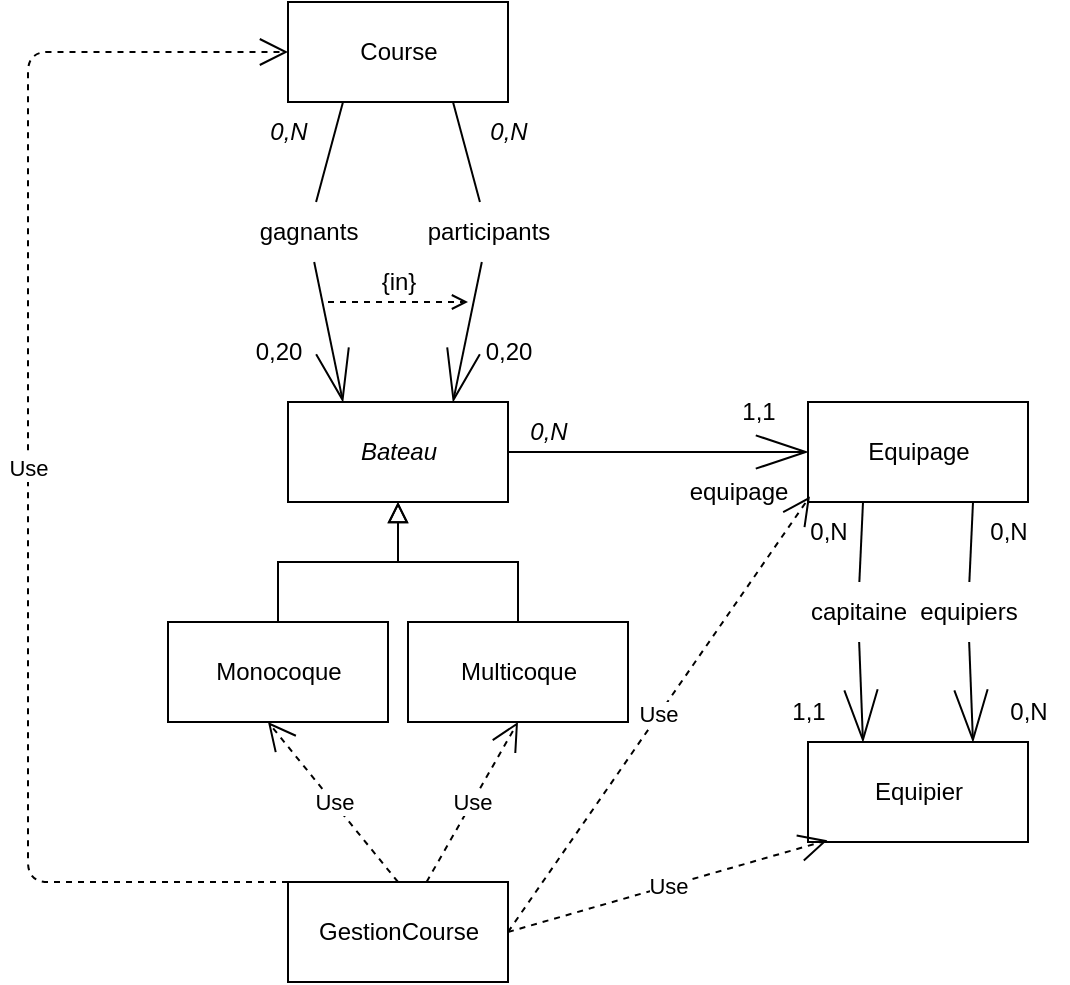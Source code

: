 <mxfile>
    <diagram id="fifKOA1QJe_CGe1lcA9F" name="Page-1">
        <mxGraphModel dx="374" dy="1754" grid="1" gridSize="10" guides="1" tooltips="1" connect="1" arrows="1" fold="1" page="1" pageScale="1" pageWidth="1100" pageHeight="1100" math="0" shadow="0">
            <root>
                <mxCell id="0"/>
                <mxCell id="1" parent="0"/>
                <mxCell id="3" value="&lt;i&gt;Bateau&lt;/i&gt;" style="html=1;" vertex="1" parent="1">
                    <mxGeometry x="210" y="90" width="110" height="50" as="geometry"/>
                </mxCell>
                <mxCell id="4" value="Equipier" style="html=1;" vertex="1" parent="1">
                    <mxGeometry x="470" y="260" width="110" height="50" as="geometry"/>
                </mxCell>
                <mxCell id="5" value="Equipage" style="html=1;" vertex="1" parent="1">
                    <mxGeometry x="470" y="90" width="110" height="50" as="geometry"/>
                </mxCell>
                <mxCell id="6" value="Monocoque" style="html=1;" vertex="1" parent="1">
                    <mxGeometry x="150" y="200" width="110" height="50" as="geometry"/>
                </mxCell>
                <mxCell id="7" value="Multicoque" style="html=1;" vertex="1" parent="1">
                    <mxGeometry x="270" y="200" width="110" height="50" as="geometry"/>
                </mxCell>
                <mxCell id="8" value="Course" style="html=1;" vertex="1" parent="1">
                    <mxGeometry x="210" y="-110" width="110" height="50" as="geometry"/>
                </mxCell>
                <mxCell id="9" value="GestionCourse" style="html=1;" vertex="1" parent="1">
                    <mxGeometry x="210" y="330" width="110" height="50" as="geometry"/>
                </mxCell>
                <mxCell id="10" value="" style="edgeStyle=elbowEdgeStyle;elbow=vertical;endArrow=block;html=1;curved=0;rounded=0;endSize=8;startSize=8;exitX=0.5;exitY=0;exitDx=0;exitDy=0;entryX=0.5;entryY=1;entryDx=0;entryDy=0;endFill=0;" edge="1" parent="1" source="6" target="3">
                    <mxGeometry width="50" height="50" relative="1" as="geometry">
                        <mxPoint x="210" y="410" as="sourcePoint"/>
                        <mxPoint x="260" y="360" as="targetPoint"/>
                    </mxGeometry>
                </mxCell>
                <mxCell id="11" value="" style="edgeStyle=elbowEdgeStyle;elbow=vertical;endArrow=block;html=1;curved=0;rounded=0;endSize=8;startSize=8;exitX=0.5;exitY=0;exitDx=0;exitDy=0;endFill=0;" edge="1" parent="1" source="7" target="3">
                    <mxGeometry width="50" height="50" relative="1" as="geometry">
                        <mxPoint x="215.0" y="210" as="sourcePoint"/>
                        <mxPoint x="270" y="160" as="targetPoint"/>
                    </mxGeometry>
                </mxCell>
                <mxCell id="12" value="" style="endArrow=openThin;endFill=0;endSize=24;html=1;exitX=1;exitY=0.5;exitDx=0;exitDy=0;entryX=0;entryY=0.5;entryDx=0;entryDy=0;" edge="1" parent="1" source="3" target="5">
                    <mxGeometry width="160" relative="1" as="geometry">
                        <mxPoint x="360" y="160" as="sourcePoint"/>
                        <mxPoint x="370" y="160" as="targetPoint"/>
                    </mxGeometry>
                </mxCell>
                <mxCell id="14" value="1,1" style="text;html=1;align=center;verticalAlign=middle;resizable=0;points=[];autosize=1;strokeColor=none;fillColor=none;" vertex="1" parent="1">
                    <mxGeometry x="425" y="80" width="40" height="30" as="geometry"/>
                </mxCell>
                <mxCell id="15" value="equipage" style="text;html=1;align=center;verticalAlign=middle;resizable=0;points=[];autosize=1;strokeColor=none;fillColor=none;" vertex="1" parent="1">
                    <mxGeometry x="400" y="120" width="70" height="30" as="geometry"/>
                </mxCell>
                <mxCell id="16" value="" style="endArrow=openThin;endFill=0;endSize=24;html=1;entryX=0.25;entryY=0;entryDx=0;entryDy=0;startArrow=none;" edge="1" parent="1" source="24" target="4">
                    <mxGeometry width="160" relative="1" as="geometry">
                        <mxPoint x="330" y="125" as="sourcePoint"/>
                        <mxPoint x="480" y="125" as="targetPoint"/>
                    </mxGeometry>
                </mxCell>
                <mxCell id="17" value="0,N" style="text;html=1;align=center;verticalAlign=middle;resizable=0;points=[];autosize=1;strokeColor=none;fillColor=none;" vertex="1" parent="1">
                    <mxGeometry x="560" y="230" width="40" height="30" as="geometry"/>
                </mxCell>
                <mxCell id="19" value="&lt;i&gt;0,N&lt;/i&gt;" style="text;html=1;align=center;verticalAlign=middle;resizable=0;points=[];autosize=1;strokeColor=none;fillColor=none;" vertex="1" parent="1">
                    <mxGeometry x="320" y="90" width="40" height="30" as="geometry"/>
                </mxCell>
                <mxCell id="20" value="" style="endArrow=openThin;endFill=0;endSize=24;html=1;entryX=0.75;entryY=0;entryDx=0;entryDy=0;startArrow=none;" edge="1" parent="1" source="26" target="4">
                    <mxGeometry width="160" relative="1" as="geometry">
                        <mxPoint x="507.5" y="150" as="sourcePoint"/>
                        <mxPoint x="507.5" y="270" as="targetPoint"/>
                    </mxGeometry>
                </mxCell>
                <mxCell id="21" value="0,N" style="text;html=1;align=center;verticalAlign=middle;resizable=0;points=[];autosize=1;strokeColor=none;fillColor=none;" vertex="1" parent="1">
                    <mxGeometry x="550" y="140" width="40" height="30" as="geometry"/>
                </mxCell>
                <mxCell id="22" value="1,1" style="text;html=1;align=center;verticalAlign=middle;resizable=0;points=[];autosize=1;strokeColor=none;fillColor=none;" vertex="1" parent="1">
                    <mxGeometry x="450" y="230" width="40" height="30" as="geometry"/>
                </mxCell>
                <mxCell id="23" value="0,N" style="text;html=1;align=center;verticalAlign=middle;resizable=0;points=[];autosize=1;strokeColor=none;fillColor=none;" vertex="1" parent="1">
                    <mxGeometry x="460" y="140" width="40" height="30" as="geometry"/>
                </mxCell>
                <mxCell id="25" value="" style="endArrow=none;endFill=0;endSize=24;html=1;exitX=0.25;exitY=1;exitDx=0;exitDy=0;" edge="1" parent="1" source="5" target="24">
                    <mxGeometry width="160" relative="1" as="geometry">
                        <mxPoint x="497.5" y="140" as="sourcePoint"/>
                        <mxPoint x="497.5" y="260" as="targetPoint"/>
                    </mxGeometry>
                </mxCell>
                <mxCell id="24" value="capitaine" style="text;html=1;align=center;verticalAlign=middle;resizable=0;points=[];autosize=1;strokeColor=none;fillColor=none;" vertex="1" parent="1">
                    <mxGeometry x="460" y="180" width="70" height="30" as="geometry"/>
                </mxCell>
                <mxCell id="27" value="" style="endArrow=none;endFill=0;endSize=24;html=1;exitX=0.75;exitY=1;exitDx=0;exitDy=0;" edge="1" parent="1" source="5" target="26">
                    <mxGeometry width="160" relative="1" as="geometry">
                        <mxPoint x="552.5" y="140" as="sourcePoint"/>
                        <mxPoint x="552.5" y="260" as="targetPoint"/>
                    </mxGeometry>
                </mxCell>
                <mxCell id="26" value="equipiers" style="text;html=1;align=center;verticalAlign=middle;resizable=0;points=[];autosize=1;strokeColor=none;fillColor=none;" vertex="1" parent="1">
                    <mxGeometry x="515" y="180" width="70" height="30" as="geometry"/>
                </mxCell>
                <mxCell id="28" value="" style="endArrow=openThin;endFill=0;endSize=24;html=1;entryX=0.25;entryY=0;entryDx=0;entryDy=0;startArrow=none;" edge="1" parent="1" source="32" target="3">
                    <mxGeometry width="160" relative="1" as="geometry">
                        <mxPoint x="200" y="10" as="sourcePoint"/>
                        <mxPoint x="480" y="125" as="targetPoint"/>
                    </mxGeometry>
                </mxCell>
                <mxCell id="29" value="" style="endArrow=openThin;endFill=0;endSize=24;html=1;entryX=0.75;entryY=0;entryDx=0;entryDy=0;startArrow=none;" edge="1" parent="1" source="30" target="3">
                    <mxGeometry width="160" relative="1" as="geometry">
                        <mxPoint x="360" y="80" as="sourcePoint"/>
                        <mxPoint x="270" y="40" as="targetPoint"/>
                    </mxGeometry>
                </mxCell>
                <mxCell id="31" value="" style="endArrow=none;endFill=0;endSize=24;html=1;exitX=0.75;exitY=1;exitDx=0;exitDy=0;" edge="1" parent="1" source="8" target="30">
                    <mxGeometry width="160" relative="1" as="geometry">
                        <mxPoint x="292.5" y="-60" as="sourcePoint"/>
                        <mxPoint x="292.5" y="90" as="targetPoint"/>
                    </mxGeometry>
                </mxCell>
                <mxCell id="30" value="participants" style="text;html=1;align=center;verticalAlign=middle;resizable=0;points=[];autosize=1;strokeColor=none;fillColor=none;" vertex="1" parent="1">
                    <mxGeometry x="270" y="-10" width="80" height="30" as="geometry"/>
                </mxCell>
                <mxCell id="33" value="" style="endArrow=none;endFill=0;endSize=24;html=1;exitX=0.25;exitY=1;exitDx=0;exitDy=0;" edge="1" parent="1" source="8" target="32">
                    <mxGeometry width="160" relative="1" as="geometry">
                        <mxPoint x="237.5" y="-60" as="sourcePoint"/>
                        <mxPoint x="237.5" y="90" as="targetPoint"/>
                    </mxGeometry>
                </mxCell>
                <mxCell id="32" value="gagnants" style="text;html=1;align=center;verticalAlign=middle;resizable=0;points=[];autosize=1;strokeColor=none;fillColor=none;" vertex="1" parent="1">
                    <mxGeometry x="185" y="-10" width="70" height="30" as="geometry"/>
                </mxCell>
                <mxCell id="34" value="0,20" style="text;html=1;align=center;verticalAlign=middle;resizable=0;points=[];autosize=1;strokeColor=none;fillColor=none;" vertex="1" parent="1">
                    <mxGeometry x="295" y="50" width="50" height="30" as="geometry"/>
                </mxCell>
                <mxCell id="36" value="0,20" style="text;html=1;align=center;verticalAlign=middle;resizable=0;points=[];autosize=1;strokeColor=none;fillColor=none;" vertex="1" parent="1">
                    <mxGeometry x="180" y="50" width="50" height="30" as="geometry"/>
                </mxCell>
                <mxCell id="37" value="&lt;i&gt;0,N&lt;/i&gt;" style="text;html=1;align=center;verticalAlign=middle;resizable=0;points=[];autosize=1;strokeColor=none;fillColor=none;" vertex="1" parent="1">
                    <mxGeometry x="300" y="-60" width="40" height="30" as="geometry"/>
                </mxCell>
                <mxCell id="38" value="&lt;i&gt;0,N&lt;/i&gt;" style="text;html=1;align=center;verticalAlign=middle;resizable=0;points=[];autosize=1;strokeColor=none;fillColor=none;" vertex="1" parent="1">
                    <mxGeometry x="190" y="-60" width="40" height="30" as="geometry"/>
                </mxCell>
                <mxCell id="39" value="" style="endArrow=open;dashed=1;html=1;endFill=0;" edge="1" parent="1">
                    <mxGeometry width="50" height="50" relative="1" as="geometry">
                        <mxPoint x="230" y="40" as="sourcePoint"/>
                        <mxPoint x="300" y="40" as="targetPoint"/>
                    </mxGeometry>
                </mxCell>
                <mxCell id="40" value="{in}" style="text;html=1;align=center;verticalAlign=middle;resizable=0;points=[];autosize=1;strokeColor=none;fillColor=none;" vertex="1" parent="1">
                    <mxGeometry x="245" y="15" width="40" height="30" as="geometry"/>
                </mxCell>
                <mxCell id="45" value="Use" style="endArrow=open;endSize=12;dashed=1;html=1;exitX=0.5;exitY=0;exitDx=0;exitDy=0;" edge="1" parent="1" source="9">
                    <mxGeometry width="160" relative="1" as="geometry">
                        <mxPoint x="170" y="300" as="sourcePoint"/>
                        <mxPoint x="200" y="250" as="targetPoint"/>
                    </mxGeometry>
                </mxCell>
                <mxCell id="47" value="Use" style="endArrow=open;endSize=12;dashed=1;html=1;entryX=0.5;entryY=1;entryDx=0;entryDy=0;" edge="1" parent="1" source="9" target="7">
                    <mxGeometry width="160" relative="1" as="geometry">
                        <mxPoint x="320" y="330" as="sourcePoint"/>
                        <mxPoint x="210" y="260" as="targetPoint"/>
                    </mxGeometry>
                </mxCell>
                <mxCell id="48" value="Use" style="endArrow=open;endSize=12;dashed=1;html=1;exitX=1;exitY=0.5;exitDx=0;exitDy=0;entryX=0.088;entryY=0.983;entryDx=0;entryDy=0;entryPerimeter=0;" edge="1" parent="1" source="9" target="4">
                    <mxGeometry width="160" relative="1" as="geometry">
                        <mxPoint x="340" y="350" as="sourcePoint"/>
                        <mxPoint x="220" y="270" as="targetPoint"/>
                    </mxGeometry>
                </mxCell>
                <mxCell id="49" value="Use" style="endArrow=open;endSize=12;dashed=1;html=1;exitX=1;exitY=0.5;exitDx=0;exitDy=0;entryX=0.274;entryY=-0.093;entryDx=0;entryDy=0;entryPerimeter=0;" edge="1" parent="1" source="9" target="23">
                    <mxGeometry width="160" relative="1" as="geometry">
                        <mxPoint x="330" y="365" as="sourcePoint"/>
                        <mxPoint x="489.68" y="319.15" as="targetPoint"/>
                    </mxGeometry>
                </mxCell>
                <mxCell id="50" value="Use" style="endArrow=open;endSize=12;dashed=1;html=1;exitX=0;exitY=0;exitDx=0;exitDy=0;entryX=0;entryY=0.5;entryDx=0;entryDy=0;" edge="1" parent="1" source="9" target="8">
                    <mxGeometry width="160" relative="1" as="geometry">
                        <mxPoint x="275" y="340" as="sourcePoint"/>
                        <mxPoint x="210" y="260" as="targetPoint"/>
                        <Array as="points">
                            <mxPoint x="80" y="330"/>
                            <mxPoint x="80" y="-85"/>
                        </Array>
                    </mxGeometry>
                </mxCell>
            </root>
        </mxGraphModel>
    </diagram>
</mxfile>